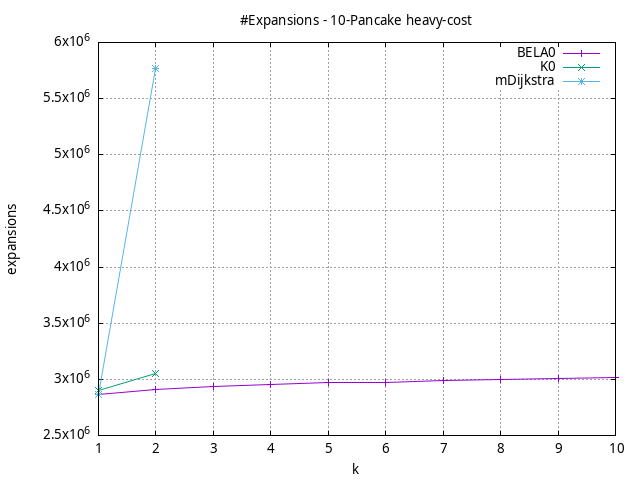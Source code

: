 #!/usr/bin/gnuplot
# -*- coding: utf-8 -*-
#
# results/n-pancake/heavy-cost/10/10pancake.brute-force.expansions.gnuplot
#
# Started on 04/09/2024 14:21:02
# Author: Carlos Linares López
set grid
set xlabel "k"
set ylabel "expansions"

set title "#Expansions - 10-Pancake heavy-cost"

set terminal png enhanced font "Ariel,10"
set output '10pancake.brute-force.expansions.png'

plot "-" title "BELA0"      with linesp, "-" title "K0"      with linesp, "-" title "mDijkstra"      with linesp

	1 2865499.08
	2 2905607.99
	3 2939745.98
	4 2951604.2
	5 2970659.24
	6 2975808.68
	7 2986506.68
	8 2999465.31
	9 3009074.71
	10 3012416.48
end
	1 2905025.5
	2 3052600.9
end
	1 2865499.08
	2 5764147.44
end

